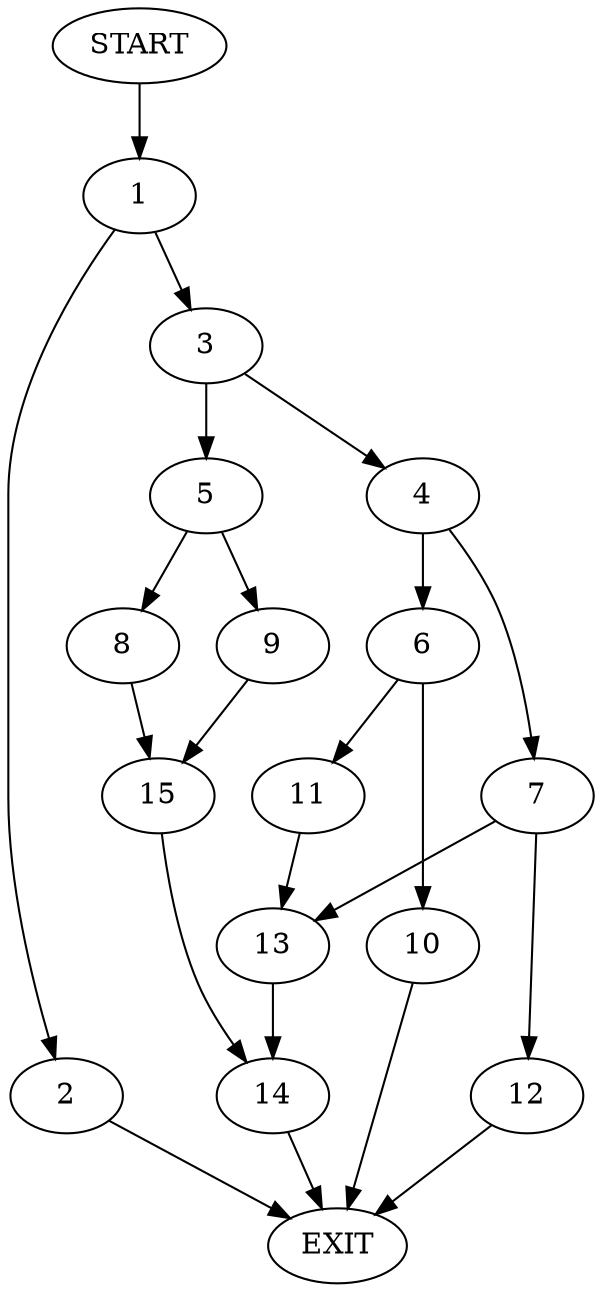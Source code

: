 digraph {
0 [label="START"]
16 [label="EXIT"]
0 -> 1
1 -> 2
1 -> 3
3 -> 4
3 -> 5
2 -> 16
4 -> 6
4 -> 7
5 -> 8
5 -> 9
6 -> 10
6 -> 11
7 -> 12
7 -> 13
10 -> 16
11 -> 13
13 -> 14
12 -> 16
14 -> 16
8 -> 15
9 -> 15
15 -> 14
}
